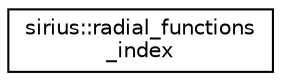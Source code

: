 digraph "Graphical Class Hierarchy"
{
 // INTERACTIVE_SVG=YES
  edge [fontname="Helvetica",fontsize="10",labelfontname="Helvetica",labelfontsize="10"];
  node [fontname="Helvetica",fontsize="10",shape=record];
  rankdir="LR";
  Node1 [label="sirius::radial_functions\l_index",height=0.2,width=0.4,color="black", fillcolor="white", style="filled",URL="$classsirius_1_1radial__functions__index.html"];
}
